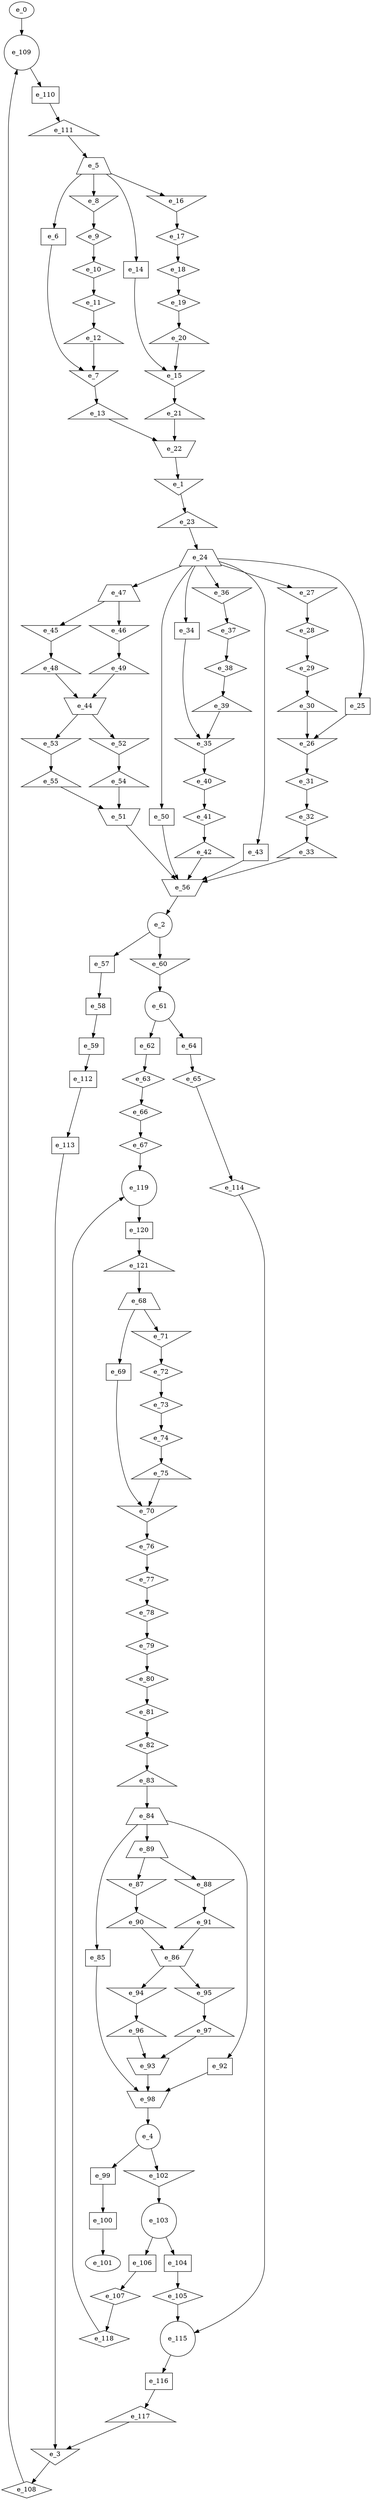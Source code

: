 digraph control_path {
  e_0: entry_node : n ;
  e_1 [shape = invtriangle];
  e_2 [shape = circle];
  e_3 [shape = invtriangle];
  e_4 [shape = circle];
  e_5 [shape = trapezium];
  e_6 [shape = dot];
  e_7 [shape = invtriangle];
  e_8 [shape = invtriangle];
  e_9 [shape = diamond];
  e_10 [shape = diamond];
  e_11 [shape = diamond];
  e_12 [shape = triangle];
  e_13 [shape = triangle];
  e_14 [shape = dot];
  e_15 [shape = invtriangle];
  e_16 [shape = invtriangle];
  e_17 [shape = diamond];
  e_18 [shape = diamond];
  e_19 [shape = diamond];
  e_20 [shape = triangle];
  e_21 [shape = triangle];
  e_22 [shape = invtrapezium];
  e_23 [shape = triangle];
  e_24 [shape = trapezium];
  e_25 [shape = dot];
  e_26 [shape = invtriangle];
  e_27 [shape = invtriangle];
  e_28 [shape = diamond];
  e_29 [shape = diamond];
  e_30 [shape = triangle];
  e_31 [shape = diamond];
  e_32 [shape = diamond];
  e_33 [shape = triangle];
  e_34 [shape = dot];
  e_35 [shape = invtriangle];
  e_36 [shape = invtriangle];
  e_37 [shape = diamond];
  e_38 [shape = diamond];
  e_39 [shape = triangle];
  e_40 [shape = diamond];
  e_41 [shape = diamond];
  e_42 [shape = triangle];
  e_43 [shape = dot];
  e_44 [shape = invtrapezium];
  e_45 [shape = invtriangle];
  e_46 [shape = invtriangle];
  e_47 [shape = trapezium];
  e_48 [shape = triangle];
  e_49 [shape = triangle];
  e_50 [shape = dot];
  e_51 [shape = invtrapezium];
  e_52 [shape = invtriangle];
  e_53 [shape = invtriangle];
  e_54 [shape = triangle];
  e_55 [shape = triangle];
  e_56 [shape = invtrapezium];
  e_57 [shape = dot];
  e_58 [shape = dot];
  e_59 [shape = dot];
  e_60 [shape = invtriangle];
  e_61 [shape = circle];
  e_62 [shape = dot];
  e_63 [shape = diamond];
  e_64 [shape = dot];
  e_65 [shape = diamond];
  e_66 [shape = diamond];
  e_67 [shape = diamond];
  e_68 [shape = trapezium];
  e_69 [shape = dot];
  e_70 [shape = invtriangle];
  e_71 [shape = invtriangle];
  e_72 [shape = diamond];
  e_73 [shape = diamond];
  e_74 [shape = diamond];
  e_75 [shape = triangle];
  e_76 [shape = diamond];
  e_77 [shape = diamond];
  e_78 [shape = diamond];
  e_79 [shape = diamond];
  e_80 [shape = diamond];
  e_81 [shape = diamond];
  e_82 [shape = diamond];
  e_83 [shape = triangle];
  e_84 [shape = trapezium];
  e_85 [shape = dot];
  e_86 [shape = invtrapezium];
  e_87 [shape = invtriangle];
  e_88 [shape = invtriangle];
  e_89 [shape = trapezium];
  e_90 [shape = triangle];
  e_91 [shape = triangle];
  e_92 [shape = dot];
  e_93 [shape = invtrapezium];
  e_94 [shape = invtriangle];
  e_95 [shape = invtriangle];
  e_96 [shape = triangle];
  e_97 [shape = triangle];
  e_98 [shape = invtrapezium];
  e_99 [shape = dot];
  e_100 [shape = dot];
  e_101: exit_node : s ;
  e_102 [shape = invtriangle];
  e_103 [shape = circle];
  e_104 [shape = dot];
  e_105 [shape = diamond];
  e_106 [shape = dot];
  e_107 [shape = diamond];
  e_108 [shape = diamond];
  e_109 [shape = circle];
  e_110 [shape = dot];
  e_111 [shape = triangle];
  e_112 [shape = dot];
  e_113 [shape = dot];
  e_114 [shape = diamond];
  e_115 [shape = circle];
  e_116 [shape = dot];
  e_117 [shape = triangle];
  e_118 [shape = diamond];
  e_119 [shape = circle];
  e_120 [shape = dot];
  e_121 [shape = triangle];
  e_22 -> e_1;
  e_56 -> e_2;
  e_113 -> e_3;
  e_117 -> e_3;
  e_98 -> e_4;
  e_111 -> e_5;
  e_5 -> e_6;
  e_6 -> e_7;
  e_12 -> e_7;
  e_5 -> e_8;
  e_8 -> e_9;
  e_9 -> e_10;
  e_10 -> e_11;
  e_11 -> e_12;
  e_7 -> e_13;
  e_5 -> e_14;
  e_14 -> e_15;
  e_20 -> e_15;
  e_5 -> e_16;
  e_16 -> e_17;
  e_17 -> e_18;
  e_18 -> e_19;
  e_19 -> e_20;
  e_15 -> e_21;
  e_21 -> e_22;
  e_13 -> e_22;
  e_1 -> e_23;
  e_23 -> e_24;
  e_24 -> e_25;
  e_25 -> e_26;
  e_30 -> e_26;
  e_24 -> e_27;
  e_27 -> e_28;
  e_28 -> e_29;
  e_29 -> e_30;
  e_26 -> e_31;
  e_31 -> e_32;
  e_32 -> e_33;
  e_24 -> e_34;
  e_39 -> e_35;
  e_34 -> e_35;
  e_24 -> e_36;
  e_36 -> e_37;
  e_37 -> e_38;
  e_38 -> e_39;
  e_35 -> e_40;
  e_40 -> e_41;
  e_41 -> e_42;
  e_24 -> e_43;
  e_49 -> e_44;
  e_48 -> e_44;
  e_47 -> e_45;
  e_47 -> e_46;
  e_24 -> e_47;
  e_45 -> e_48;
  e_46 -> e_49;
  e_24 -> e_50;
  e_54 -> e_51;
  e_55 -> e_51;
  e_44 -> e_52;
  e_44 -> e_53;
  e_52 -> e_54;
  e_53 -> e_55;
  e_33 -> e_56;
  e_42 -> e_56;
  e_51 -> e_56;
  e_50 -> e_56;
  e_43 -> e_56;
  e_2 -> e_57;
  e_57 -> e_58;
  e_58 -> e_59;
  e_2 -> e_60;
  e_60 -> e_61;
  e_61 -> e_62;
  e_62 -> e_63;
  e_61 -> e_64;
  e_64 -> e_65;
  e_63 -> e_66;
  e_66 -> e_67;
  e_121 -> e_68;
  e_68 -> e_69;
  e_69 -> e_70;
  e_75 -> e_70;
  e_68 -> e_71;
  e_71 -> e_72;
  e_72 -> e_73;
  e_73 -> e_74;
  e_74 -> e_75;
  e_70 -> e_76;
  e_76 -> e_77;
  e_77 -> e_78;
  e_78 -> e_79;
  e_79 -> e_80;
  e_80 -> e_81;
  e_81 -> e_82;
  e_82 -> e_83;
  e_83 -> e_84;
  e_84 -> e_85;
  e_90 -> e_86;
  e_91 -> e_86;
  e_89 -> e_87;
  e_89 -> e_88;
  e_84 -> e_89;
  e_87 -> e_90;
  e_88 -> e_91;
  e_84 -> e_92;
  e_96 -> e_93;
  e_97 -> e_93;
  e_86 -> e_94;
  e_86 -> e_95;
  e_94 -> e_96;
  e_95 -> e_97;
  e_85 -> e_98;
  e_92 -> e_98;
  e_93 -> e_98;
  e_4 -> e_99;
  e_99 -> e_100;
  e_100 -> e_101;
  e_4 -> e_102;
  e_102 -> e_103;
  e_103 -> e_104;
  e_104 -> e_105;
  e_103 -> e_106;
  e_106 -> e_107;
  e_3 -> e_108;
  e_108 -> e_109;
  e_0 -> e_109;
  e_109 -> e_110;
  e_110 -> e_111;
  e_59 -> e_112;
  e_112 -> e_113;
  e_65 -> e_114;
  e_105 -> e_115;
  e_114 -> e_115;
  e_115 -> e_116;
  e_116 -> e_117;
  e_107 -> e_118;
  e_118 -> e_119;
  e_67 -> e_119;
  e_119 -> e_120;
  e_120 -> e_121;
}
